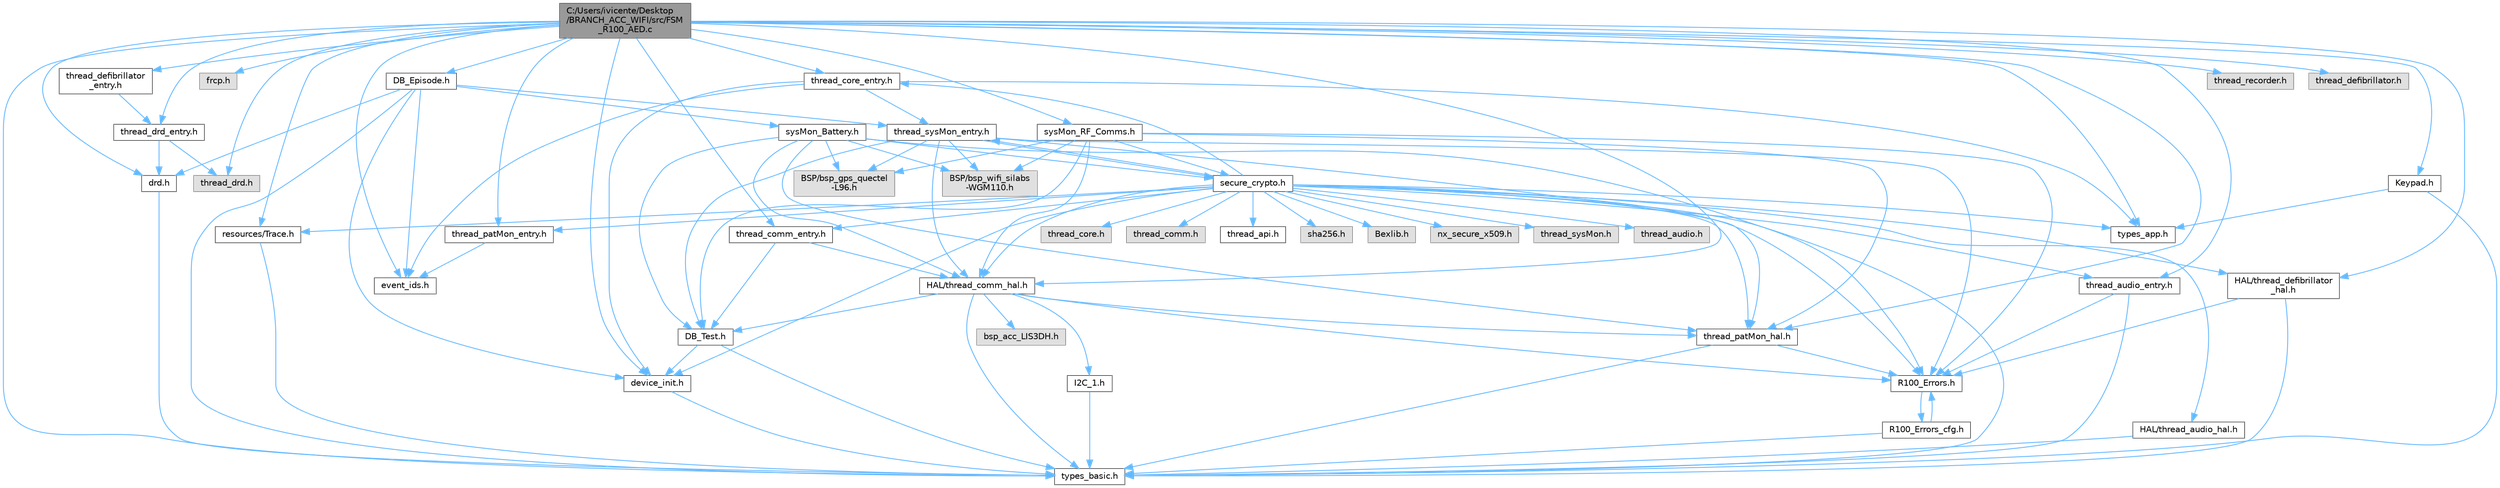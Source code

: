 digraph "C:/Users/ivicente/Desktop/BRANCH_ACC_WIFI/src/FSM_R100_AED.c"
{
 // LATEX_PDF_SIZE
  bgcolor="transparent";
  edge [fontname=Helvetica,fontsize=10,labelfontname=Helvetica,labelfontsize=10];
  node [fontname=Helvetica,fontsize=10,shape=box,height=0.2,width=0.4];
  Node1 [id="Node000001",label="C:/Users/ivicente/Desktop\l/BRANCH_ACC_WIFI/src/FSM\l_R100_AED.c",height=0.2,width=0.4,color="gray40", fillcolor="grey60", style="filled", fontcolor="black",tooltip=" "];
  Node1 -> Node2 [id="edge106_Node000001_Node000002",color="steelblue1",style="solid",tooltip=" "];
  Node2 [id="Node000002",label="types_basic.h",height=0.2,width=0.4,color="grey40", fillcolor="white", style="filled",URL="$a00137.html",tooltip="Basic Types' definition."];
  Node1 -> Node3 [id="edge107_Node000001_Node000003",color="steelblue1",style="solid",tooltip=" "];
  Node3 [id="Node000003",label="types_app.h",height=0.2,width=0.4,color="grey40", fillcolor="white", style="filled",URL="$a00134.html",tooltip="Common Types' definition."];
  Node1 -> Node4 [id="edge108_Node000001_Node000004",color="steelblue1",style="solid",tooltip=" "];
  Node4 [id="Node000004",label="event_ids.h",height=0.2,width=0.4,color="grey40", fillcolor="white", style="filled",URL="$a00020.html",tooltip="Event identifiers header file."];
  Node1 -> Node5 [id="edge109_Node000001_Node000005",color="steelblue1",style="solid",tooltip=" "];
  Node5 [id="Node000005",label="device_init.h",height=0.2,width=0.4,color="grey40", fillcolor="white", style="filled",URL="$a00017.html",tooltip=" "];
  Node5 -> Node2 [id="edge110_Node000005_Node000002",color="steelblue1",style="solid",tooltip=" "];
  Node1 -> Node6 [id="edge111_Node000001_Node000006",color="steelblue1",style="solid",tooltip=" "];
  Node6 [id="Node000006",label="frcp.h",height=0.2,width=0.4,color="grey60", fillcolor="#E0E0E0", style="filled",tooltip=" "];
  Node1 -> Node7 [id="edge112_Node000001_Node000007",color="steelblue1",style="solid",tooltip=" "];
  Node7 [id="Node000007",label="drd.h",height=0.2,width=0.4,color="grey40", fillcolor="white", style="filled",URL="$a00140.html",tooltip="Basic Types Definition."];
  Node7 -> Node2 [id="edge113_Node000007_Node000002",color="steelblue1",style="solid",tooltip=" "];
  Node1 -> Node8 [id="edge114_Node000001_Node000008",color="steelblue1",style="solid",tooltip=" "];
  Node8 [id="Node000008",label="thread_drd.h",height=0.2,width=0.4,color="grey60", fillcolor="#E0E0E0", style="filled",tooltip=" "];
  Node1 -> Node9 [id="edge115_Node000001_Node000009",color="steelblue1",style="solid",tooltip=" "];
  Node9 [id="Node000009",label="thread_drd_entry.h",height=0.2,width=0.4,color="grey40", fillcolor="white", style="filled",URL="$a00101.html",tooltip=" "];
  Node9 -> Node7 [id="edge116_Node000009_Node000007",color="steelblue1",style="solid",tooltip=" "];
  Node9 -> Node8 [id="edge117_Node000009_Node000008",color="steelblue1",style="solid",tooltip=" "];
  Node1 -> Node10 [id="edge118_Node000001_Node000010",color="steelblue1",style="solid",tooltip=" "];
  Node10 [id="Node000010",label="thread_audio_entry.h",height=0.2,width=0.4,color="grey40", fillcolor="white", style="filled",URL="$a00077.html",tooltip="Header with functions related to the audio service."];
  Node10 -> Node11 [id="edge119_Node000010_Node000011",color="steelblue1",style="solid",tooltip=" "];
  Node11 [id="Node000011",label="R100_Errors.h",height=0.2,width=0.4,color="grey40", fillcolor="white", style="filled",URL="$a00038.html",tooltip=" "];
  Node11 -> Node12 [id="edge120_Node000011_Node000012",color="steelblue1",style="solid",tooltip=" "];
  Node12 [id="Node000012",label="R100_Errors_cfg.h",height=0.2,width=0.4,color="grey40", fillcolor="white", style="filled",URL="$a00044.html",tooltip=" "];
  Node12 -> Node11 [id="edge121_Node000012_Node000011",color="steelblue1",style="solid",tooltip=" "];
  Node12 -> Node2 [id="edge122_Node000012_Node000002",color="steelblue1",style="solid",tooltip=" "];
  Node10 -> Node2 [id="edge123_Node000010_Node000002",color="steelblue1",style="solid",tooltip=" "];
  Node1 -> Node13 [id="edge124_Node000001_Node000013",color="steelblue1",style="solid",tooltip=" "];
  Node13 [id="Node000013",label="thread_comm_entry.h",height=0.2,width=0.4,color="grey40", fillcolor="white", style="filled",URL="$a00083.html",tooltip="Header for Comm Thread entry."];
  Node13 -> Node14 [id="edge125_Node000013_Node000014",color="steelblue1",style="solid",tooltip=" "];
  Node14 [id="Node000014",label="HAL/thread_comm_hal.h",height=0.2,width=0.4,color="grey40", fillcolor="white", style="filled",URL="$a00191.html",tooltip="Header with functions related to the HAL Comm."];
  Node14 -> Node11 [id="edge126_Node000014_Node000011",color="steelblue1",style="solid",tooltip=" "];
  Node14 -> Node2 [id="edge127_Node000014_Node000002",color="steelblue1",style="solid",tooltip=" "];
  Node14 -> Node15 [id="edge128_Node000014_Node000015",color="steelblue1",style="solid",tooltip=" "];
  Node15 [id="Node000015",label="thread_patMon_hal.h",height=0.2,width=0.4,color="grey40", fillcolor="white", style="filled",URL="$a00221.html",tooltip="Header with functions related to the patMon BSP service."];
  Node15 -> Node2 [id="edge129_Node000015_Node000002",color="steelblue1",style="solid",tooltip=" "];
  Node15 -> Node11 [id="edge130_Node000015_Node000011",color="steelblue1",style="solid",tooltip=" "];
  Node14 -> Node16 [id="edge131_Node000014_Node000016",color="steelblue1",style="solid",tooltip=" "];
  Node16 [id="Node000016",label="DB_Test.h",height=0.2,width=0.4,color="grey40", fillcolor="white", style="filled",URL="$a00011.html",tooltip="Test File header file."];
  Node16 -> Node5 [id="edge132_Node000016_Node000005",color="steelblue1",style="solid",tooltip=" "];
  Node16 -> Node2 [id="edge133_Node000016_Node000002",color="steelblue1",style="solid",tooltip=" "];
  Node14 -> Node17 [id="edge134_Node000014_Node000017",color="steelblue1",style="solid",tooltip=" "];
  Node17 [id="Node000017",label="I2C_1.h",height=0.2,width=0.4,color="grey40", fillcolor="white", style="filled",URL="$a00161.html",tooltip="Header with functions related to the I2C-1."];
  Node17 -> Node2 [id="edge135_Node000017_Node000002",color="steelblue1",style="solid",tooltip=" "];
  Node14 -> Node18 [id="edge136_Node000014_Node000018",color="steelblue1",style="solid",tooltip=" "];
  Node18 [id="Node000018",label="bsp_acc_LIS3DH.h",height=0.2,width=0.4,color="grey60", fillcolor="#E0E0E0", style="filled",tooltip=" "];
  Node13 -> Node16 [id="edge137_Node000013_Node000016",color="steelblue1",style="solid",tooltip=" "];
  Node1 -> Node19 [id="edge138_Node000001_Node000019",color="steelblue1",style="solid",tooltip=" "];
  Node19 [id="Node000019",label="thread_core_entry.h",height=0.2,width=0.4,color="grey40", fillcolor="white", style="filled",URL="$a00089.html",tooltip="Header with functions related to the core service."];
  Node19 -> Node5 [id="edge139_Node000019_Node000005",color="steelblue1",style="solid",tooltip=" "];
  Node19 -> Node3 [id="edge140_Node000019_Node000003",color="steelblue1",style="solid",tooltip=" "];
  Node19 -> Node4 [id="edge141_Node000019_Node000004",color="steelblue1",style="solid",tooltip=" "];
  Node19 -> Node20 [id="edge142_Node000019_Node000020",color="steelblue1",style="solid",tooltip=" "];
  Node20 [id="Node000020",label="thread_sysMon_entry.h",height=0.2,width=0.4,color="grey40", fillcolor="white", style="filled",URL="$a00131.html",tooltip="Header with functions related to the system monitor service."];
  Node20 -> Node11 [id="edge143_Node000020_Node000011",color="steelblue1",style="solid",tooltip=" "];
  Node20 -> Node15 [id="edge144_Node000020_Node000015",color="steelblue1",style="solid",tooltip=" "];
  Node20 -> Node14 [id="edge145_Node000020_Node000014",color="steelblue1",style="solid",tooltip=" "];
  Node20 -> Node16 [id="edge146_Node000020_Node000016",color="steelblue1",style="solid",tooltip=" "];
  Node20 -> Node21 [id="edge147_Node000020_Node000021",color="steelblue1",style="solid",tooltip=" "];
  Node21 [id="Node000021",label="secure_crypto.h",height=0.2,width=0.4,color="grey40", fillcolor="white", style="filled",URL="$a00050.html",tooltip="NetX secure for check certificates."];
  Node21 -> Node22 [id="edge148_Node000021_Node000022",color="steelblue1",style="solid",tooltip=" "];
  Node22 [id="Node000022",label="nx_secure_x509.h",height=0.2,width=0.4,color="grey60", fillcolor="#E0E0E0", style="filled",tooltip=" "];
  Node21 -> Node14 [id="edge149_Node000021_Node000014",color="steelblue1",style="solid",tooltip=" "];
  Node21 -> Node5 [id="edge150_Node000021_Node000005",color="steelblue1",style="solid",tooltip=" "];
  Node21 -> Node23 [id="edge151_Node000021_Node000023",color="steelblue1",style="solid",tooltip=" "];
  Node23 [id="Node000023",label="resources/Trace.h",height=0.2,width=0.4,color="grey40", fillcolor="white", style="filled",URL="$a00251.html",tooltip=" "];
  Node23 -> Node2 [id="edge152_Node000023_Node000002",color="steelblue1",style="solid",tooltip=" "];
  Node21 -> Node11 [id="edge153_Node000021_Node000011",color="steelblue1",style="solid",tooltip=" "];
  Node21 -> Node2 [id="edge154_Node000021_Node000002",color="steelblue1",style="solid",tooltip=" "];
  Node21 -> Node3 [id="edge155_Node000021_Node000003",color="steelblue1",style="solid",tooltip=" "];
  Node21 -> Node24 [id="edge156_Node000021_Node000024",color="steelblue1",style="solid",tooltip=" "];
  Node24 [id="Node000024",label="HAL/thread_defibrillator\l_hal.h",height=0.2,width=0.4,color="grey40", fillcolor="white", style="filled",URL="$a00203.html",tooltip="Header with functions related to the defibrillator BSP service."];
  Node24 -> Node2 [id="edge157_Node000024_Node000002",color="steelblue1",style="solid",tooltip=" "];
  Node24 -> Node11 [id="edge158_Node000024_Node000011",color="steelblue1",style="solid",tooltip=" "];
  Node21 -> Node15 [id="edge159_Node000021_Node000015",color="steelblue1",style="solid",tooltip=" "];
  Node21 -> Node25 [id="edge160_Node000021_Node000025",color="steelblue1",style="solid",tooltip=" "];
  Node25 [id="Node000025",label="HAL/thread_audio_hal.h",height=0.2,width=0.4,color="grey40", fillcolor="white", style="filled",URL="$a00185.html",tooltip="Header with functions related to the audio BSP service."];
  Node25 -> Node2 [id="edge161_Node000025_Node000002",color="steelblue1",style="solid",tooltip=" "];
  Node21 -> Node13 [id="edge162_Node000021_Node000013",color="steelblue1",style="solid",tooltip=" "];
  Node21 -> Node26 [id="edge163_Node000021_Node000026",color="steelblue1",style="solid",tooltip=" "];
  Node26 [id="Node000026",label="thread_patMon_entry.h",height=0.2,width=0.4,color="grey40", fillcolor="white", style="filled",URL="$a00119.html",tooltip=" "];
  Node26 -> Node4 [id="edge164_Node000026_Node000004",color="steelblue1",style="solid",tooltip=" "];
  Node21 -> Node20 [id="edge165_Node000021_Node000020",color="steelblue1",style="solid",tooltip=" "];
  Node21 -> Node27 [id="edge166_Node000021_Node000027",color="steelblue1",style="solid",tooltip=" "];
  Node27 [id="Node000027",label="thread_sysMon.h",height=0.2,width=0.4,color="grey60", fillcolor="#E0E0E0", style="filled",tooltip=" "];
  Node21 -> Node10 [id="edge167_Node000021_Node000010",color="steelblue1",style="solid",tooltip=" "];
  Node21 -> Node28 [id="edge168_Node000021_Node000028",color="steelblue1",style="solid",tooltip=" "];
  Node28 [id="Node000028",label="thread_audio.h",height=0.2,width=0.4,color="grey60", fillcolor="#E0E0E0", style="filled",tooltip=" "];
  Node21 -> Node19 [id="edge169_Node000021_Node000019",color="steelblue1",style="solid",tooltip=" "];
  Node21 -> Node29 [id="edge170_Node000021_Node000029",color="steelblue1",style="solid",tooltip=" "];
  Node29 [id="Node000029",label="thread_core.h",height=0.2,width=0.4,color="grey60", fillcolor="#E0E0E0", style="filled",tooltip=" "];
  Node21 -> Node30 [id="edge171_Node000021_Node000030",color="steelblue1",style="solid",tooltip=" "];
  Node30 [id="Node000030",label="thread_comm.h",height=0.2,width=0.4,color="grey60", fillcolor="#E0E0E0", style="filled",tooltip=" "];
  Node21 -> Node31 [id="edge172_Node000021_Node000031",color="steelblue1",style="solid",tooltip=" "];
  Node31 [id="Node000031",label="thread_api.h",height=0.2,width=0.4,color="grey40", fillcolor="white", style="filled",URL="$a00071.html",tooltip="Header with functions related to thread APIs."];
  Node21 -> Node32 [id="edge173_Node000021_Node000032",color="steelblue1",style="solid",tooltip=" "];
  Node32 [id="Node000032",label="sha256.h",height=0.2,width=0.4,color="grey60", fillcolor="#E0E0E0", style="filled",tooltip=" "];
  Node21 -> Node33 [id="edge174_Node000021_Node000033",color="steelblue1",style="solid",tooltip=" "];
  Node33 [id="Node000033",label="Bexlib.h",height=0.2,width=0.4,color="grey60", fillcolor="#E0E0E0", style="filled",tooltip=" "];
  Node20 -> Node34 [id="edge175_Node000020_Node000034",color="steelblue1",style="solid",tooltip=" "];
  Node34 [id="Node000034",label="BSP/bsp_wifi_silabs\l-WGM110.h",height=0.2,width=0.4,color="grey60", fillcolor="#E0E0E0", style="filled",tooltip=" "];
  Node20 -> Node35 [id="edge176_Node000020_Node000035",color="steelblue1",style="solid",tooltip=" "];
  Node35 [id="Node000035",label="BSP/bsp_gps_quectel\l-L96.h",height=0.2,width=0.4,color="grey60", fillcolor="#E0E0E0", style="filled",tooltip=" "];
  Node1 -> Node36 [id="edge177_Node000001_Node000036",color="steelblue1",style="solid",tooltip=" "];
  Node36 [id="Node000036",label="thread_defibrillator\l_entry.h",height=0.2,width=0.4,color="grey40", fillcolor="white", style="filled",URL="$a00095.html",tooltip=" "];
  Node36 -> Node9 [id="edge178_Node000036_Node000009",color="steelblue1",style="solid",tooltip=" "];
  Node1 -> Node37 [id="edge179_Node000001_Node000037",color="steelblue1",style="solid",tooltip=" "];
  Node37 [id="Node000037",label="DB_Episode.h",height=0.2,width=0.4,color="grey40", fillcolor="white", style="filled",URL="$a00005.html",tooltip="Episode header file."];
  Node37 -> Node5 [id="edge180_Node000037_Node000005",color="steelblue1",style="solid",tooltip=" "];
  Node37 -> Node2 [id="edge181_Node000037_Node000002",color="steelblue1",style="solid",tooltip=" "];
  Node37 -> Node7 [id="edge182_Node000037_Node000007",color="steelblue1",style="solid",tooltip=" "];
  Node37 -> Node38 [id="edge183_Node000037_Node000038",color="steelblue1",style="solid",tooltip=" "];
  Node38 [id="Node000038",label="sysMon_Battery.h",height=0.2,width=0.4,color="grey40", fillcolor="white", style="filled",URL="$a00056.html",tooltip="Header with functions related to the battery services."];
  Node38 -> Node11 [id="edge184_Node000038_Node000011",color="steelblue1",style="solid",tooltip=" "];
  Node38 -> Node15 [id="edge185_Node000038_Node000015",color="steelblue1",style="solid",tooltip=" "];
  Node38 -> Node14 [id="edge186_Node000038_Node000014",color="steelblue1",style="solid",tooltip=" "];
  Node38 -> Node16 [id="edge187_Node000038_Node000016",color="steelblue1",style="solid",tooltip=" "];
  Node38 -> Node21 [id="edge188_Node000038_Node000021",color="steelblue1",style="solid",tooltip=" "];
  Node38 -> Node34 [id="edge189_Node000038_Node000034",color="steelblue1",style="solid",tooltip=" "];
  Node38 -> Node35 [id="edge190_Node000038_Node000035",color="steelblue1",style="solid",tooltip=" "];
  Node37 -> Node20 [id="edge191_Node000037_Node000020",color="steelblue1",style="solid",tooltip=" "];
  Node37 -> Node4 [id="edge192_Node000037_Node000004",color="steelblue1",style="solid",tooltip=" "];
  Node1 -> Node39 [id="edge193_Node000001_Node000039",color="steelblue1",style="solid",tooltip=" "];
  Node39 [id="Node000039",label="thread_recorder.h",height=0.2,width=0.4,color="grey60", fillcolor="#E0E0E0", style="filled",tooltip=" "];
  Node1 -> Node40 [id="edge194_Node000001_Node000040",color="steelblue1",style="solid",tooltip=" "];
  Node40 [id="Node000040",label="thread_defibrillator.h",height=0.2,width=0.4,color="grey60", fillcolor="#E0E0E0", style="filled",tooltip=" "];
  Node1 -> Node15 [id="edge195_Node000001_Node000015",color="steelblue1",style="solid",tooltip=" "];
  Node1 -> Node26 [id="edge196_Node000001_Node000026",color="steelblue1",style="solid",tooltip=" "];
  Node1 -> Node14 [id="edge197_Node000001_Node000014",color="steelblue1",style="solid",tooltip=" "];
  Node1 -> Node41 [id="edge198_Node000001_Node000041",color="steelblue1",style="solid",tooltip=" "];
  Node41 [id="Node000041",label="sysMon_RF_Comms.h",height=0.2,width=0.4,color="grey40", fillcolor="white", style="filled",URL="$a00062.html",tooltip="Header with functions related to the RF comms services."];
  Node41 -> Node11 [id="edge199_Node000041_Node000011",color="steelblue1",style="solid",tooltip=" "];
  Node41 -> Node15 [id="edge200_Node000041_Node000015",color="steelblue1",style="solid",tooltip=" "];
  Node41 -> Node14 [id="edge201_Node000041_Node000014",color="steelblue1",style="solid",tooltip=" "];
  Node41 -> Node16 [id="edge202_Node000041_Node000016",color="steelblue1",style="solid",tooltip=" "];
  Node41 -> Node21 [id="edge203_Node000041_Node000021",color="steelblue1",style="solid",tooltip=" "];
  Node41 -> Node34 [id="edge204_Node000041_Node000034",color="steelblue1",style="solid",tooltip=" "];
  Node41 -> Node35 [id="edge205_Node000041_Node000035",color="steelblue1",style="solid",tooltip=" "];
  Node1 -> Node23 [id="edge206_Node000001_Node000023",color="steelblue1",style="solid",tooltip=" "];
  Node1 -> Node42 [id="edge207_Node000001_Node000042",color="steelblue1",style="solid",tooltip=" "];
  Node42 [id="Node000042",label="Keypad.h",height=0.2,width=0.4,color="grey40", fillcolor="white", style="filled",URL="$a00245.html",tooltip="Header with functions related to the keyboard and LEDs manage."];
  Node42 -> Node2 [id="edge208_Node000042_Node000002",color="steelblue1",style="solid",tooltip=" "];
  Node42 -> Node3 [id="edge209_Node000042_Node000003",color="steelblue1",style="solid",tooltip=" "];
  Node1 -> Node24 [id="edge210_Node000001_Node000024",color="steelblue1",style="solid",tooltip=" "];
}
